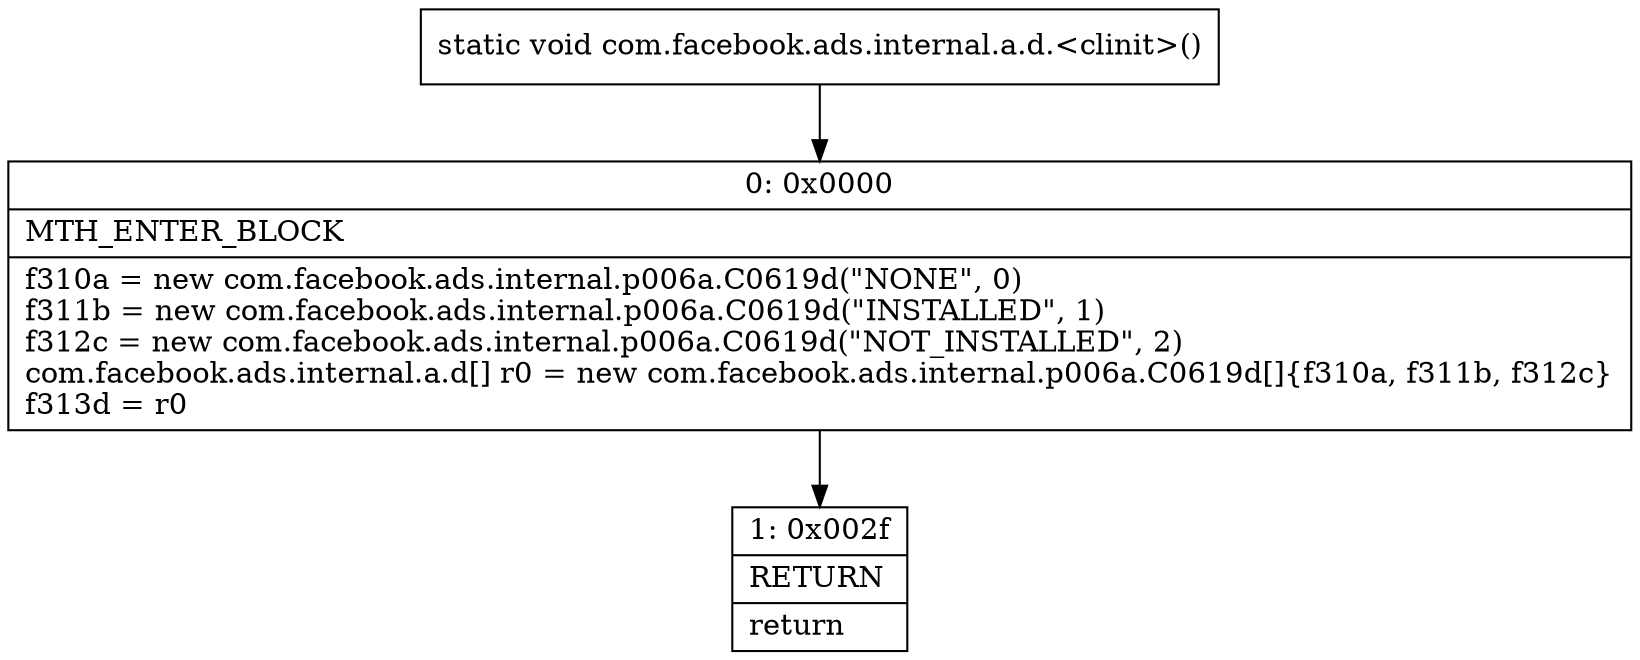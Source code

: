 digraph "CFG forcom.facebook.ads.internal.a.d.\<clinit\>()V" {
Node_0 [shape=record,label="{0\:\ 0x0000|MTH_ENTER_BLOCK\l|f310a = new com.facebook.ads.internal.p006a.C0619d(\"NONE\", 0)\lf311b = new com.facebook.ads.internal.p006a.C0619d(\"INSTALLED\", 1)\lf312c = new com.facebook.ads.internal.p006a.C0619d(\"NOT_INSTALLED\", 2)\lcom.facebook.ads.internal.a.d[] r0 = new com.facebook.ads.internal.p006a.C0619d[]\{f310a, f311b, f312c\}\lf313d = r0\l}"];
Node_1 [shape=record,label="{1\:\ 0x002f|RETURN\l|return\l}"];
MethodNode[shape=record,label="{static void com.facebook.ads.internal.a.d.\<clinit\>() }"];
MethodNode -> Node_0;
Node_0 -> Node_1;
}

